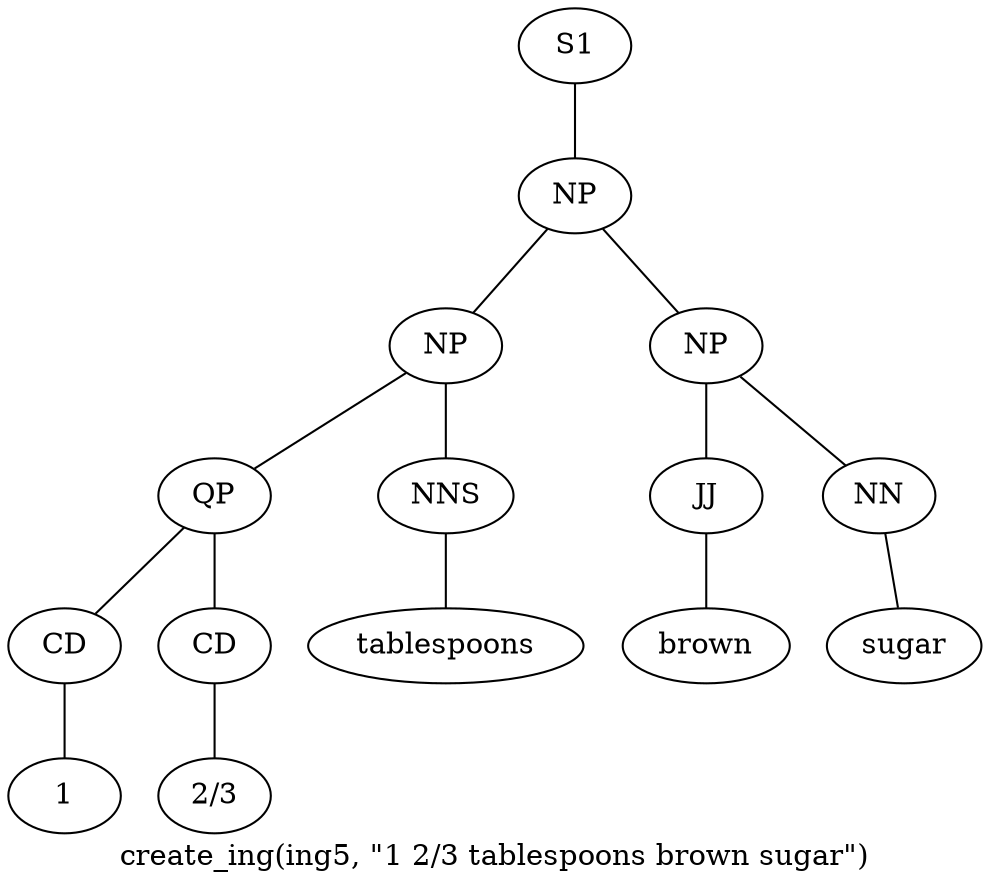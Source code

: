 graph SyntaxGraph {
	label = "create_ing(ing5, \"1 2/3 tablespoons brown sugar\")";
	Node0 [label="S1"];
	Node1 [label="NP"];
	Node2 [label="NP"];
	Node3 [label="QP"];
	Node4 [label="CD"];
	Node5 [label="1"];
	Node6 [label="CD"];
	Node7 [label="2/3"];
	Node8 [label="NNS"];
	Node9 [label="tablespoons"];
	Node10 [label="NP"];
	Node11 [label="JJ"];
	Node12 [label="brown"];
	Node13 [label="NN"];
	Node14 [label="sugar"];

	Node0 -- Node1;
	Node1 -- Node2;
	Node1 -- Node10;
	Node2 -- Node3;
	Node2 -- Node8;
	Node3 -- Node4;
	Node3 -- Node6;
	Node4 -- Node5;
	Node6 -- Node7;
	Node8 -- Node9;
	Node10 -- Node11;
	Node10 -- Node13;
	Node11 -- Node12;
	Node13 -- Node14;
}
